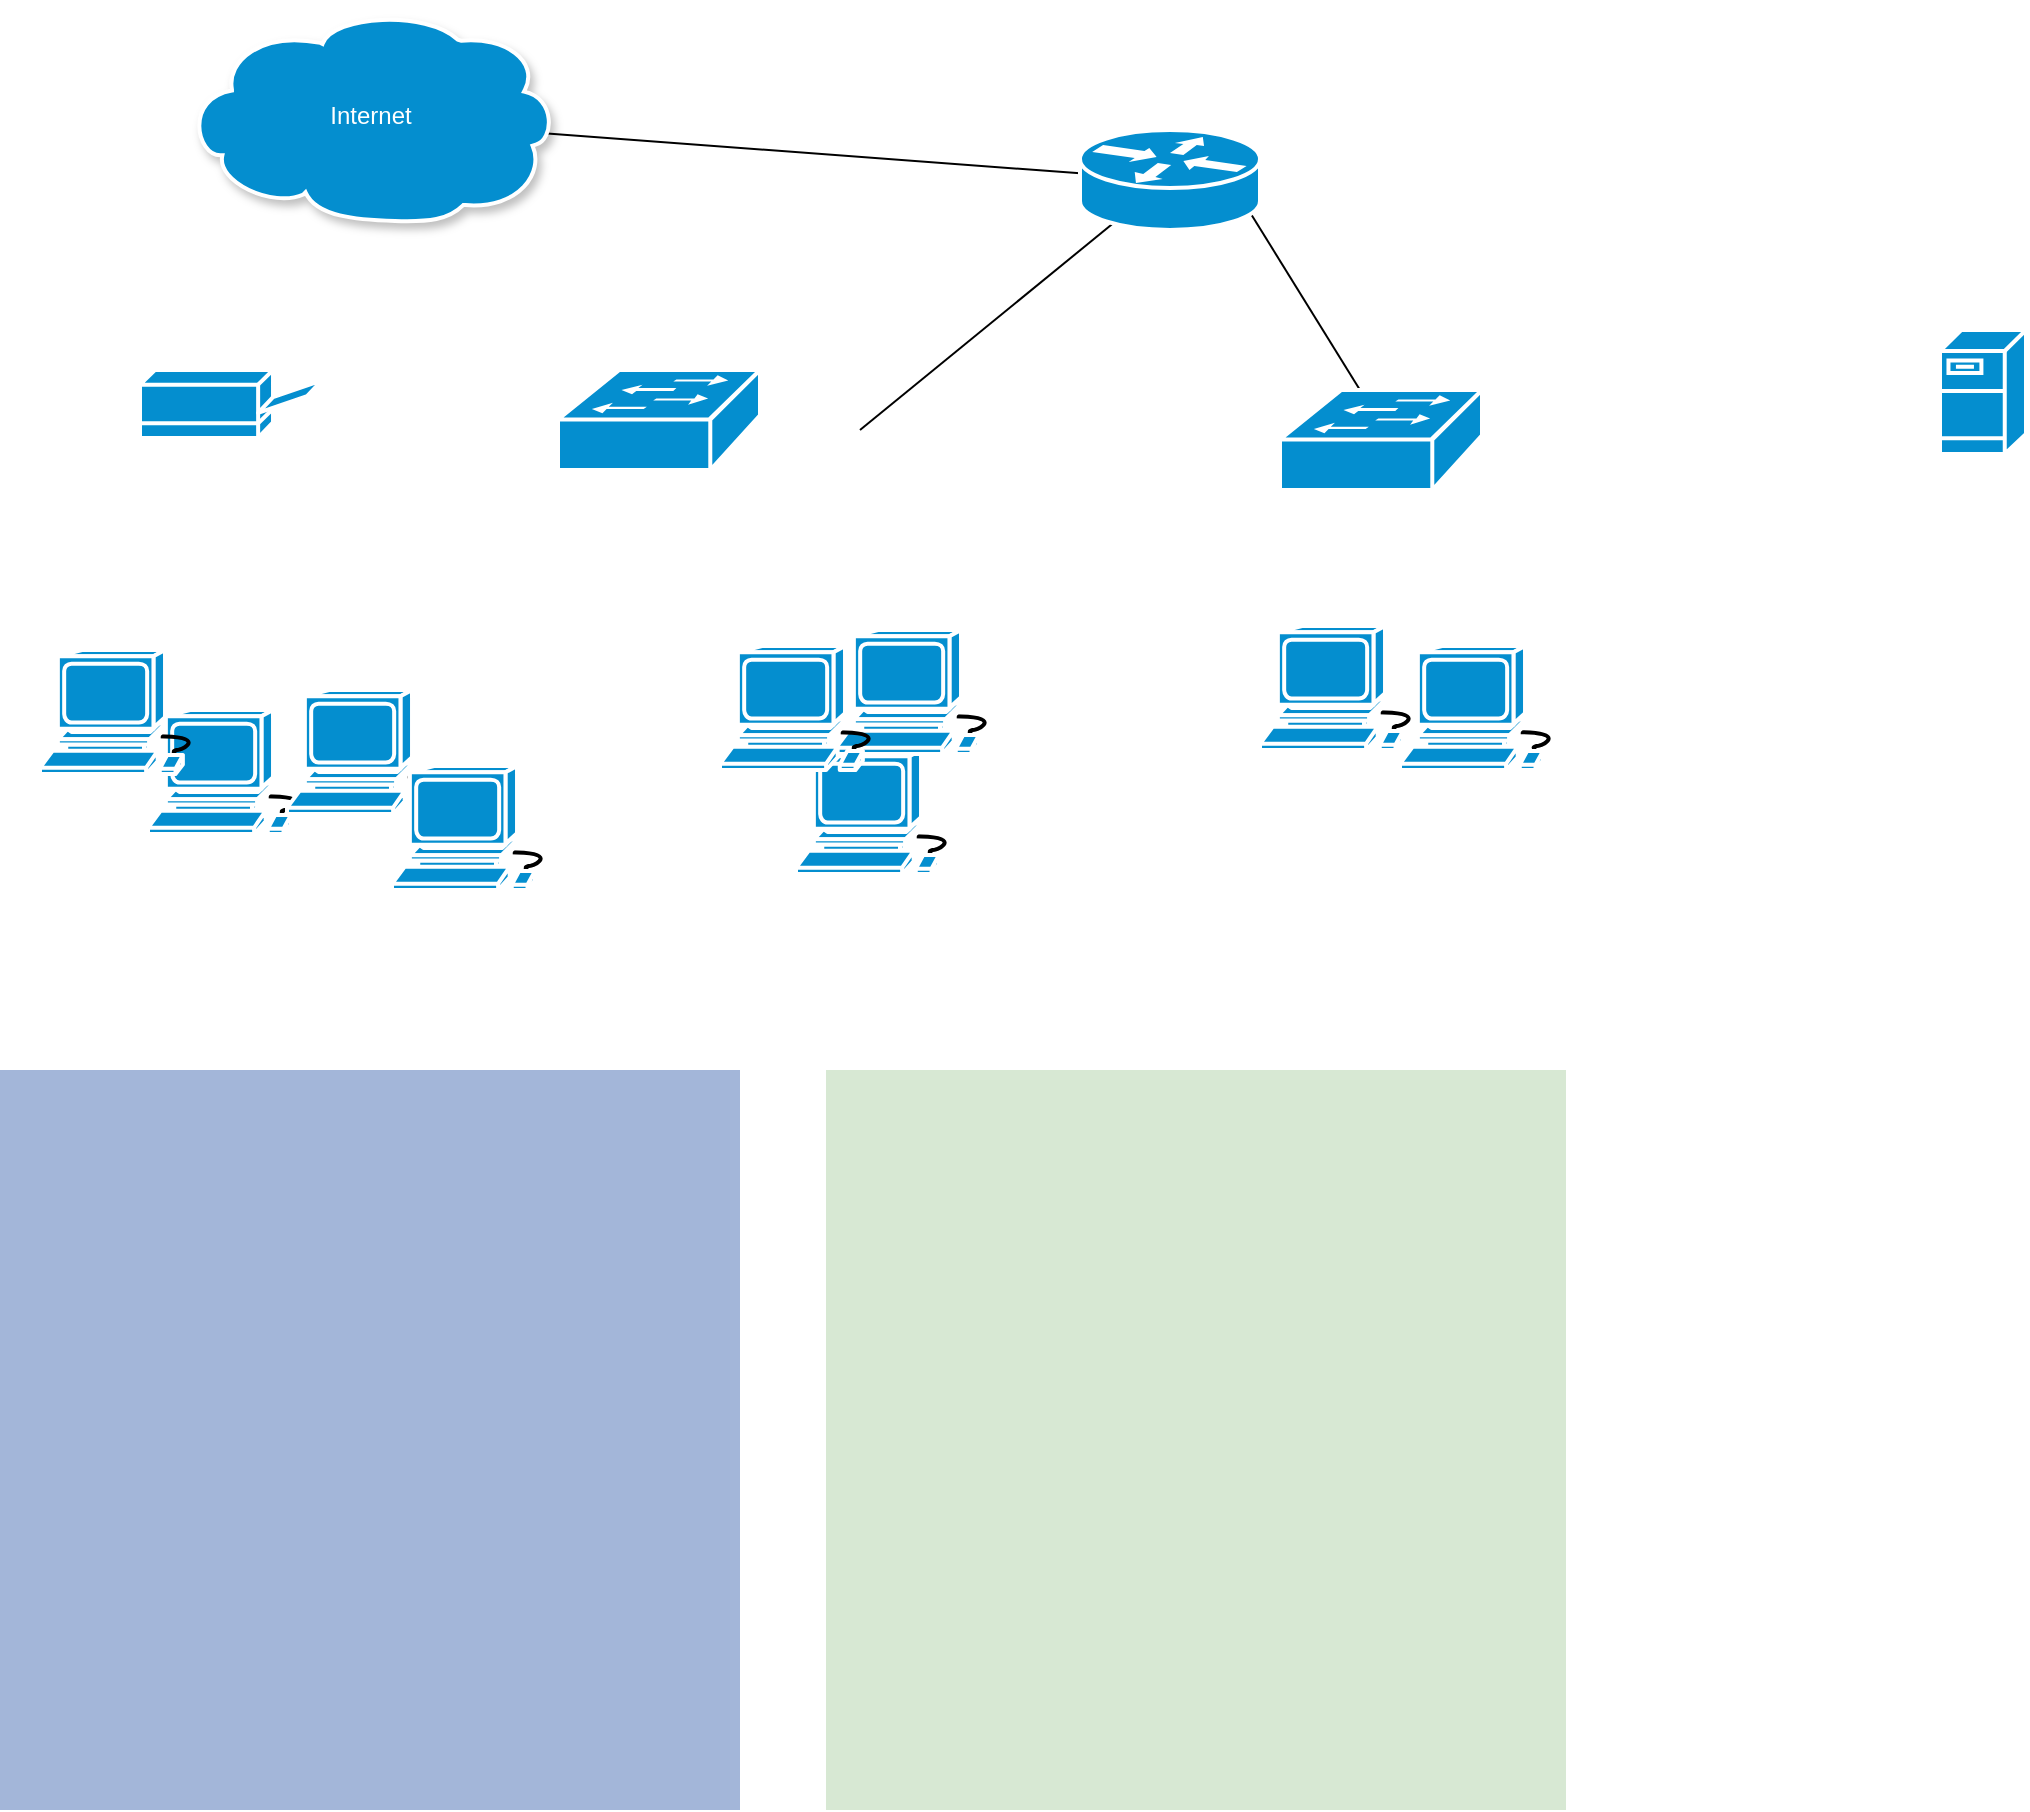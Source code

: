 <mxfile version="13.7.5" type="github">
  <diagram id="TDHyUCMjyRIzAP6PKNaP" name="Page-1">
    <mxGraphModel dx="2054" dy="1734" grid="1" gridSize="10" guides="1" tooltips="1" connect="1" arrows="1" fold="1" page="1" pageScale="1" pageWidth="850" pageHeight="1100" background="#ffffff" math="0" shadow="0">
      <root>
        <mxCell id="0" />
        <mxCell id="1" parent="0" />
        <mxCell id="KFjfBKIolWLs8-C2mn_r-4" value="" style="endArrow=none;html=1;exitX=0.914;exitY=0.574;exitDx=0;exitDy=0;exitPerimeter=0;" edge="1" parent="1" source="KFjfBKIolWLs8-C2mn_r-1" target="KFjfBKIolWLs8-C2mn_r-3">
          <mxGeometry width="50" height="50" relative="1" as="geometry">
            <mxPoint x="-529.996" y="-909.156" as="sourcePoint" />
            <mxPoint x="-90" y="-900" as="targetPoint" />
            <Array as="points" />
          </mxGeometry>
        </mxCell>
        <mxCell id="KFjfBKIolWLs8-C2mn_r-1" value="Internet" style="shape=mxgraph.cisco.storage.cloud;html=1;pointerEvents=1;dashed=0;strokeColor=#ffffff;strokeWidth=2;verticalLabelPosition=middle;verticalAlign=middle;align=center;outlineConnect=0;fillColor=#048ECF;labelPosition=center;fontColor=#FFFFFF;labelBorderColor=none;shadow=1;" vertex="1" parent="1">
          <mxGeometry x="-748" y="-990" width="186" height="106" as="geometry" />
        </mxCell>
        <mxCell id="KFjfBKIolWLs8-C2mn_r-5" value="" style="endArrow=none;html=1;strokeColor=#000000;fontColor=#FFFFFF;entryX=0.455;entryY=0.535;entryDx=0;entryDy=0;entryPerimeter=0;" edge="1" parent="1" target="KFjfBKIolWLs8-C2mn_r-3">
          <mxGeometry width="50" height="50" relative="1" as="geometry">
            <mxPoint x="-410" y="-780" as="sourcePoint" />
            <mxPoint x="-370" y="-840" as="targetPoint" />
          </mxGeometry>
        </mxCell>
        <mxCell id="KFjfBKIolWLs8-C2mn_r-6" value="" style="endArrow=none;html=1;strokeColor=#000000;fontColor=#FFFFFF;exitX=0.838;exitY=0.515;exitDx=0;exitDy=0;exitPerimeter=0;shadow=0;" edge="1" parent="1" source="KFjfBKIolWLs8-C2mn_r-3">
          <mxGeometry width="50" height="50" relative="1" as="geometry">
            <mxPoint x="-270" y="-820" as="sourcePoint" />
            <mxPoint x="-160" y="-800" as="targetPoint" />
          </mxGeometry>
        </mxCell>
        <mxCell id="KFjfBKIolWLs8-C2mn_r-3" value="" style="shape=mxgraph.cisco.routers.router;html=1;pointerEvents=1;dashed=0;strokeColor=#ffffff;strokeWidth=2;verticalLabelPosition=bottom;verticalAlign=top;align=center;outlineConnect=0;fillColor=#048ECF;shadow=0;" vertex="1" parent="1">
          <mxGeometry x="-300" y="-930" width="90" height="50" as="geometry" />
        </mxCell>
        <mxCell id="KFjfBKIolWLs8-C2mn_r-7" value="" style="shape=mxgraph.cisco.computers_and_peripherals.printer;html=1;pointerEvents=1;dashed=0;strokeColor=#ffffff;strokeWidth=2;verticalLabelPosition=bottom;verticalAlign=top;align=center;outlineConnect=0;shadow=0;fontColor=#FFFFFF;fillColor=#048ECF;" vertex="1" parent="1">
          <mxGeometry x="-770" y="-810" width="91" height="34" as="geometry" />
        </mxCell>
        <mxCell id="KFjfBKIolWLs8-C2mn_r-8" value="" style="shape=mxgraph.cisco.switches.workgroup_switch;html=1;pointerEvents=1;dashed=0;strokeColor=#ffffff;strokeWidth=2;verticalLabelPosition=bottom;verticalAlign=top;align=center;outlineConnect=0;shadow=0;fontColor=#FFFFFF;fillColor=#048ECF;" vertex="1" parent="1">
          <mxGeometry x="-561" y="-810" width="101" height="50" as="geometry" />
        </mxCell>
        <mxCell id="KFjfBKIolWLs8-C2mn_r-9" value="" style="shape=mxgraph.cisco.computers_and_peripherals.workstation;html=1;pointerEvents=1;dashed=0;strokeColor=#ffffff;strokeWidth=2;verticalLabelPosition=bottom;verticalAlign=top;align=center;outlineConnect=0;shadow=0;fontColor=#FFFFFF;fillColor=#048ECF;" vertex="1" parent="1">
          <mxGeometry x="-766" y="-640" width="83" height="62" as="geometry" />
        </mxCell>
        <mxCell id="KFjfBKIolWLs8-C2mn_r-10" value="" style="shape=mxgraph.cisco.computers_and_peripherals.workstation;html=1;pointerEvents=1;dashed=0;strokeColor=#ffffff;strokeWidth=2;verticalLabelPosition=bottom;verticalAlign=top;align=center;outlineConnect=0;shadow=0;fontColor=#FFFFFF;fillColor=#048ECF;" vertex="1" parent="1">
          <mxGeometry x="-210" y="-682" width="83" height="62" as="geometry" />
        </mxCell>
        <mxCell id="KFjfBKIolWLs8-C2mn_r-11" value="" style="shape=mxgraph.cisco.computers_and_peripherals.workstation;html=1;pointerEvents=1;dashed=0;strokeColor=#ffffff;strokeWidth=2;verticalLabelPosition=bottom;verticalAlign=top;align=center;outlineConnect=0;shadow=0;fontColor=#FFFFFF;fillColor=#048ECF;" vertex="1" parent="1">
          <mxGeometry x="-820" y="-670" width="83" height="62" as="geometry" />
        </mxCell>
        <mxCell id="KFjfBKIolWLs8-C2mn_r-12" value="" style="shape=mxgraph.cisco.computers_and_peripherals.workstation;html=1;pointerEvents=1;dashed=0;strokeColor=#ffffff;strokeWidth=2;verticalLabelPosition=bottom;verticalAlign=top;align=center;outlineConnect=0;shadow=0;fontColor=#FFFFFF;fillColor=#048ECF;" vertex="1" parent="1">
          <mxGeometry x="-696.5" y="-650" width="83" height="62" as="geometry" />
        </mxCell>
        <mxCell id="KFjfBKIolWLs8-C2mn_r-13" value="" style="shape=mxgraph.cisco.switches.workgroup_switch;html=1;pointerEvents=1;dashed=0;strokeColor=#ffffff;strokeWidth=2;verticalLabelPosition=bottom;verticalAlign=top;align=center;outlineConnect=0;shadow=0;fontColor=#FFFFFF;fillColor=#048ECF;" vertex="1" parent="1">
          <mxGeometry x="-200" y="-800" width="101" height="50" as="geometry" />
        </mxCell>
        <mxCell id="KFjfBKIolWLs8-C2mn_r-14" value="" style="shape=mxgraph.cisco.servers.fileserver;html=1;pointerEvents=1;dashed=0;strokeColor=#ffffff;strokeWidth=2;verticalLabelPosition=bottom;verticalAlign=top;align=center;outlineConnect=0;shadow=0;fontColor=#FFFFFF;fillColor=#048ECF;" vertex="1" parent="1">
          <mxGeometry x="130" y="-830" width="43" height="62" as="geometry" />
        </mxCell>
        <mxCell id="KFjfBKIolWLs8-C2mn_r-15" value="" style="shape=mxgraph.cisco.computers_and_peripherals.workstation;html=1;pointerEvents=1;dashed=0;strokeColor=#ffffff;strokeWidth=2;verticalLabelPosition=bottom;verticalAlign=top;align=center;outlineConnect=0;shadow=0;fontColor=#FFFFFF;fillColor=#048ECF;" vertex="1" parent="1">
          <mxGeometry x="-644" y="-612" width="83" height="62" as="geometry" />
        </mxCell>
        <mxCell id="KFjfBKIolWLs8-C2mn_r-16" value="" style="shape=mxgraph.cisco.computers_and_peripherals.workstation;html=1;pointerEvents=1;dashed=0;strokeColor=#ffffff;strokeWidth=2;verticalLabelPosition=bottom;verticalAlign=top;align=center;outlineConnect=0;shadow=0;fontColor=#FFFFFF;fillColor=#048ECF;" vertex="1" parent="1">
          <mxGeometry x="-442" y="-620" width="83" height="62" as="geometry" />
        </mxCell>
        <mxCell id="KFjfBKIolWLs8-C2mn_r-17" value="" style="shape=mxgraph.cisco.computers_and_peripherals.workstation;html=1;pointerEvents=1;dashed=0;strokeColor=#ffffff;strokeWidth=2;verticalLabelPosition=bottom;verticalAlign=top;align=center;outlineConnect=0;shadow=0;fontColor=#FFFFFF;fillColor=#048ECF;" vertex="1" parent="1">
          <mxGeometry x="-422" y="-680" width="83" height="62" as="geometry" />
        </mxCell>
        <mxCell id="KFjfBKIolWLs8-C2mn_r-18" value="" style="shape=mxgraph.cisco.computers_and_peripherals.workstation;html=1;pointerEvents=1;dashed=0;strokeColor=#ffffff;strokeWidth=2;verticalLabelPosition=bottom;verticalAlign=top;align=center;outlineConnect=0;shadow=0;fontColor=#FFFFFF;fillColor=#048ECF;" vertex="1" parent="1">
          <mxGeometry x="-480" y="-672" width="83" height="62" as="geometry" />
        </mxCell>
        <mxCell id="KFjfBKIolWLs8-C2mn_r-19" value="" style="shape=mxgraph.cisco.computers_and_peripherals.workstation;html=1;pointerEvents=1;dashed=0;strokeColor=#ffffff;strokeWidth=2;verticalLabelPosition=bottom;verticalAlign=top;align=center;outlineConnect=0;shadow=0;fontColor=#FFFFFF;fillColor=#048ECF;" vertex="1" parent="1">
          <mxGeometry x="-140" y="-672" width="83" height="62" as="geometry" />
        </mxCell>
        <mxCell id="KFjfBKIolWLs8-C2mn_r-20" value="" style="whiteSpace=wrap;html=1;aspect=fixed;shadow=0;fillColor=#A3B6D9;strokeColor=none;" vertex="1" parent="1">
          <mxGeometry x="-840" y="-460" width="370" height="370" as="geometry" />
        </mxCell>
        <mxCell id="KFjfBKIolWLs8-C2mn_r-21" value="" style="whiteSpace=wrap;html=1;aspect=fixed;shadow=0;fillColor=#D7E8D3;strokeColor=none;" vertex="1" parent="1">
          <mxGeometry x="-427" y="-460" width="370" height="370" as="geometry" />
        </mxCell>
      </root>
    </mxGraphModel>
  </diagram>
</mxfile>
